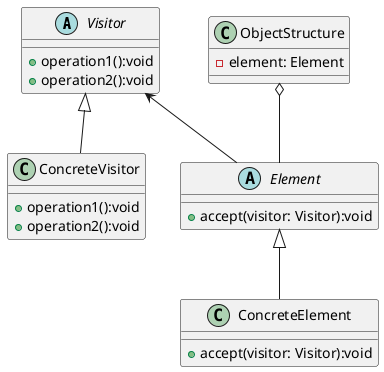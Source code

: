 @startuml

abstract class Visitor{
    + operation1():void
    + operation2():void
}

class ConcreteVisitor{
    + operation1():void
    + operation2():void
}

Visitor <|-- ConcreteVisitor
abstract class Element{
    + accept(visitor: Visitor):void
}

class ConcreteElement{
    + accept(visitor: Visitor):void
}

Visitor <-- Element
Element <|-- ConcreteElement

class ObjectStructure{
    - element: Element
}

ObjectStructure o-- Element


@enduml